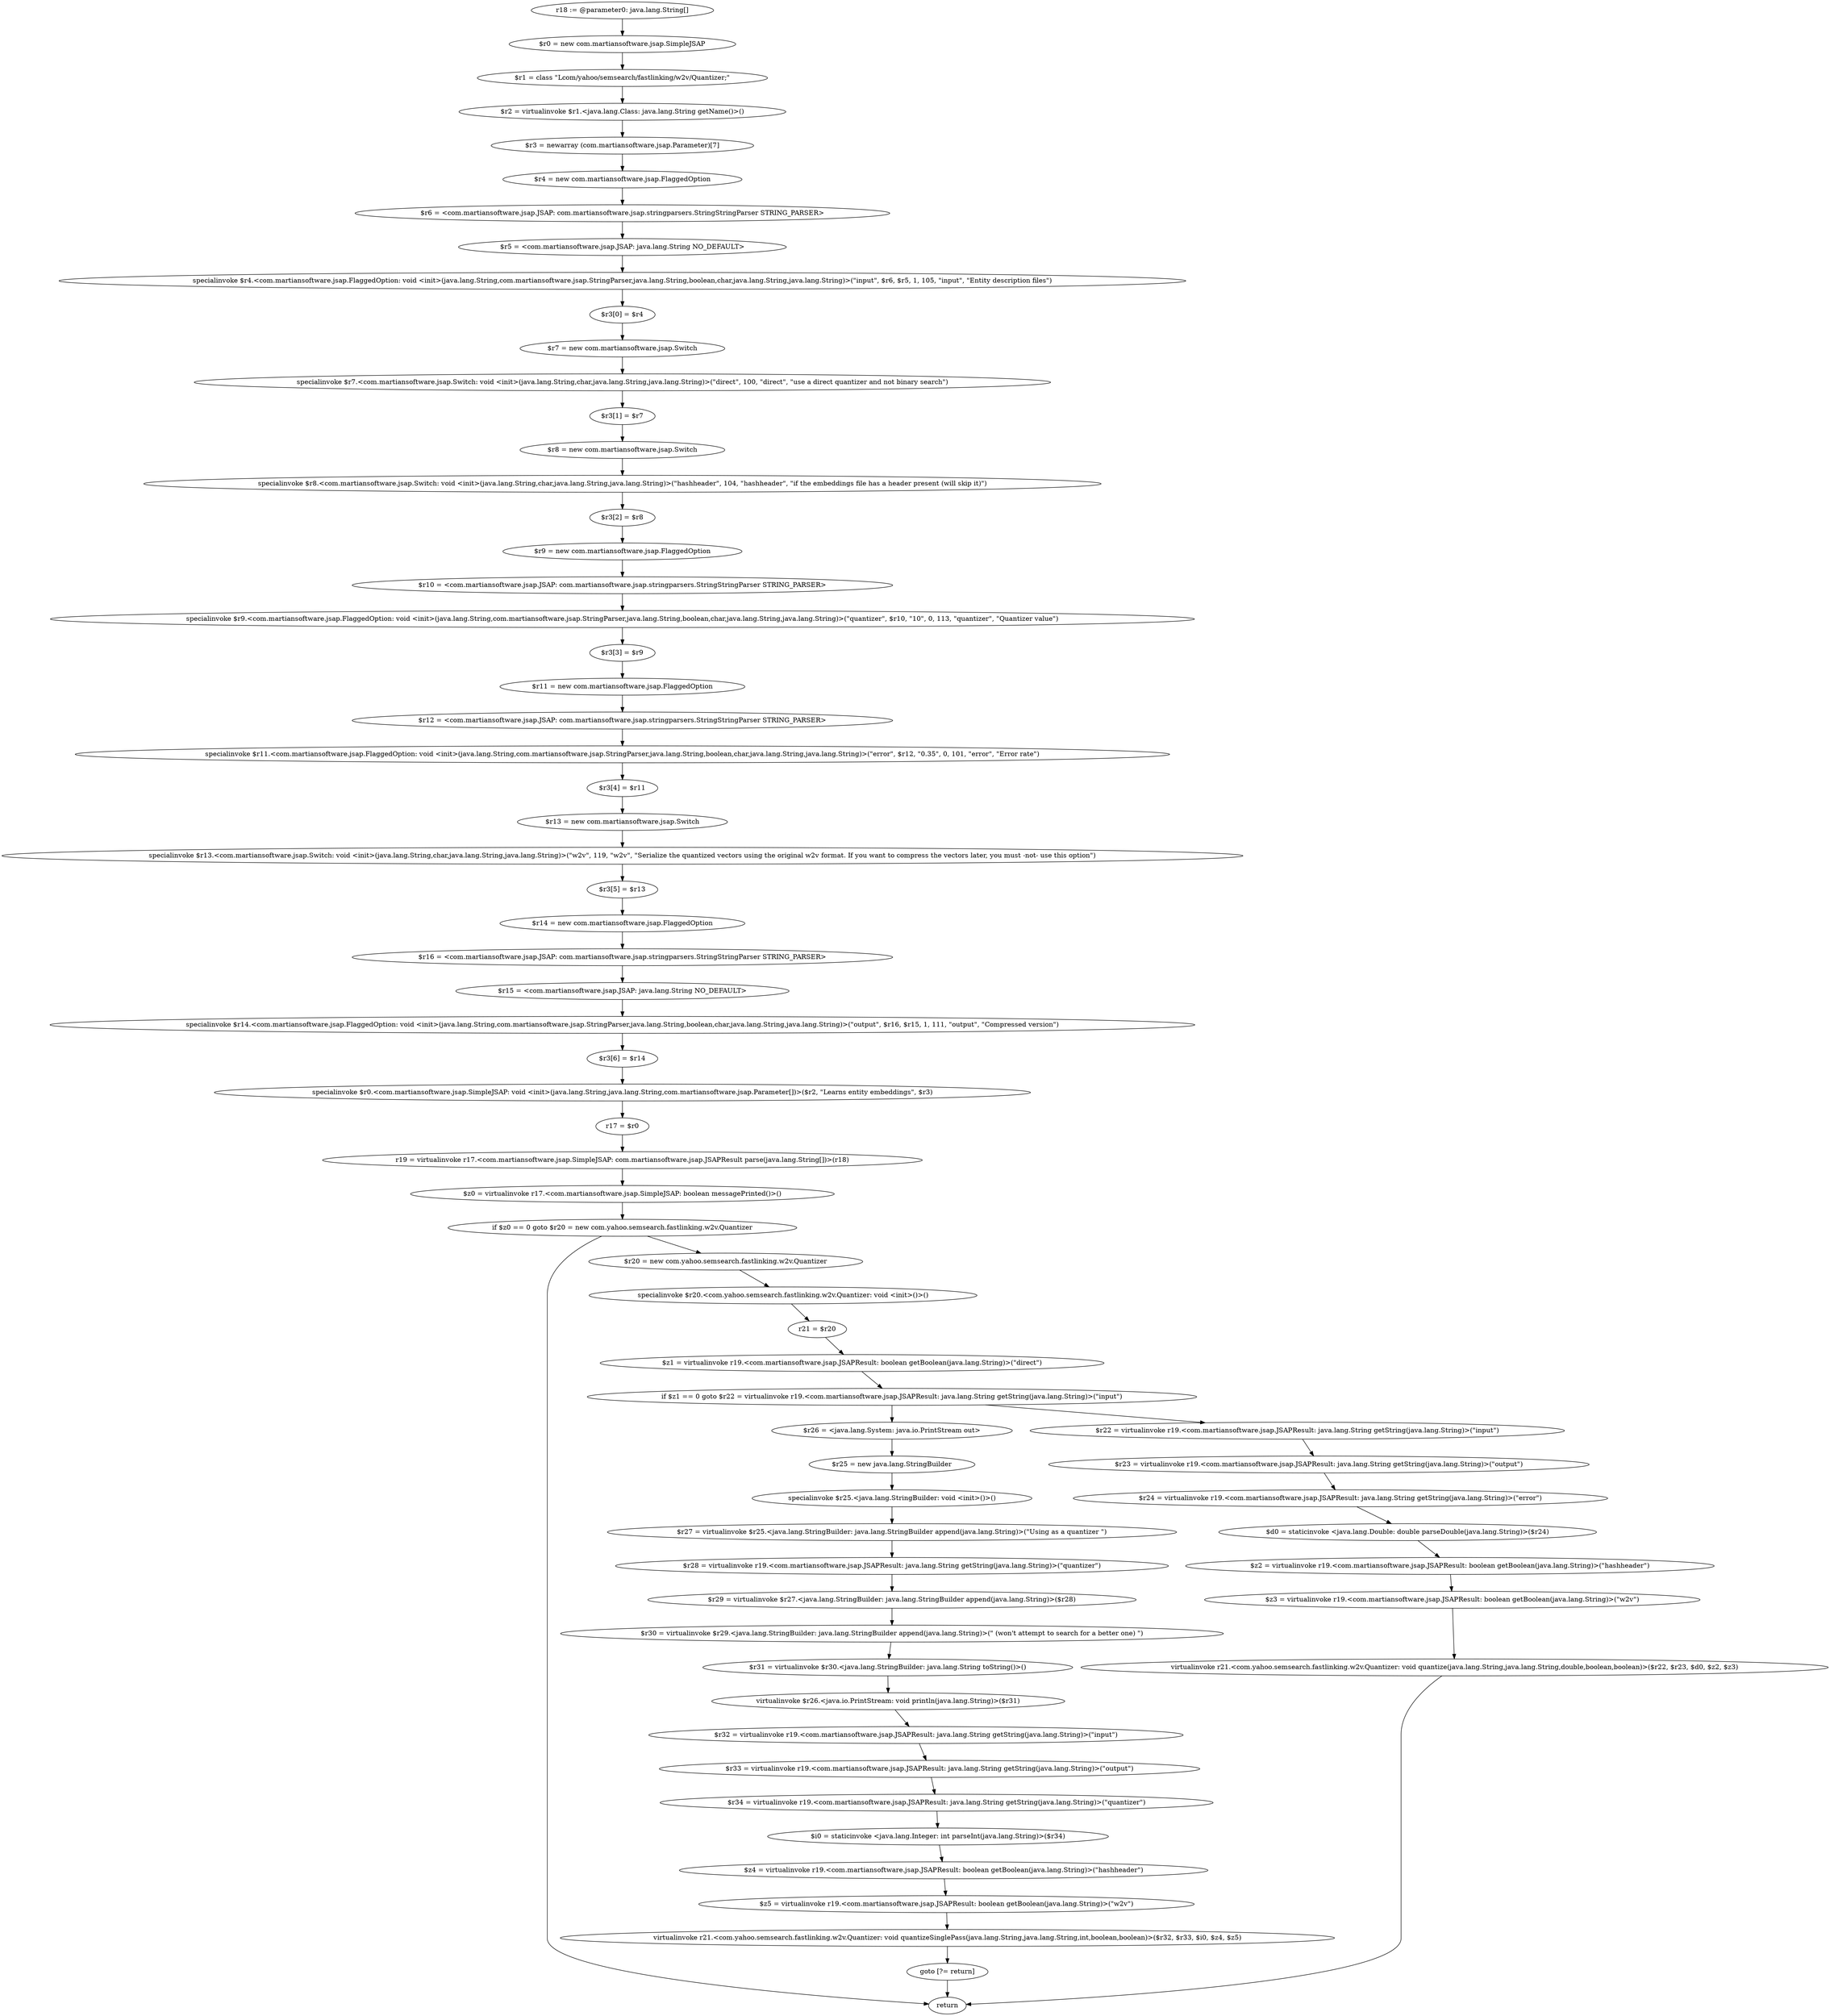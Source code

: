 digraph "unitGraph" {
    "r18 := @parameter0: java.lang.String[]"
    "$r0 = new com.martiansoftware.jsap.SimpleJSAP"
    "$r1 = class \"Lcom/yahoo/semsearch/fastlinking/w2v/Quantizer;\""
    "$r2 = virtualinvoke $r1.<java.lang.Class: java.lang.String getName()>()"
    "$r3 = newarray (com.martiansoftware.jsap.Parameter)[7]"
    "$r4 = new com.martiansoftware.jsap.FlaggedOption"
    "$r6 = <com.martiansoftware.jsap.JSAP: com.martiansoftware.jsap.stringparsers.StringStringParser STRING_PARSER>"
    "$r5 = <com.martiansoftware.jsap.JSAP: java.lang.String NO_DEFAULT>"
    "specialinvoke $r4.<com.martiansoftware.jsap.FlaggedOption: void <init>(java.lang.String,com.martiansoftware.jsap.StringParser,java.lang.String,boolean,char,java.lang.String,java.lang.String)>(\"input\", $r6, $r5, 1, 105, \"input\", \"Entity description files\")"
    "$r3[0] = $r4"
    "$r7 = new com.martiansoftware.jsap.Switch"
    "specialinvoke $r7.<com.martiansoftware.jsap.Switch: void <init>(java.lang.String,char,java.lang.String,java.lang.String)>(\"direct\", 100, \"direct\", \"use a direct quantizer and not binary search\")"
    "$r3[1] = $r7"
    "$r8 = new com.martiansoftware.jsap.Switch"
    "specialinvoke $r8.<com.martiansoftware.jsap.Switch: void <init>(java.lang.String,char,java.lang.String,java.lang.String)>(\"hashheader\", 104, \"hashheader\", \"if the embeddings file has a header present (will skip it)\")"
    "$r3[2] = $r8"
    "$r9 = new com.martiansoftware.jsap.FlaggedOption"
    "$r10 = <com.martiansoftware.jsap.JSAP: com.martiansoftware.jsap.stringparsers.StringStringParser STRING_PARSER>"
    "specialinvoke $r9.<com.martiansoftware.jsap.FlaggedOption: void <init>(java.lang.String,com.martiansoftware.jsap.StringParser,java.lang.String,boolean,char,java.lang.String,java.lang.String)>(\"quantizer\", $r10, \"10\", 0, 113, \"quantizer\", \"Quantizer value\")"
    "$r3[3] = $r9"
    "$r11 = new com.martiansoftware.jsap.FlaggedOption"
    "$r12 = <com.martiansoftware.jsap.JSAP: com.martiansoftware.jsap.stringparsers.StringStringParser STRING_PARSER>"
    "specialinvoke $r11.<com.martiansoftware.jsap.FlaggedOption: void <init>(java.lang.String,com.martiansoftware.jsap.StringParser,java.lang.String,boolean,char,java.lang.String,java.lang.String)>(\"error\", $r12, \"0.35\", 0, 101, \"error\", \"Error rate\")"
    "$r3[4] = $r11"
    "$r13 = new com.martiansoftware.jsap.Switch"
    "specialinvoke $r13.<com.martiansoftware.jsap.Switch: void <init>(java.lang.String,char,java.lang.String,java.lang.String)>(\"w2v\", 119, \"w2v\", \"Serialize the quantized vectors using the original w2v format. If you want to compress the vectors later, you must -not- use this option\")"
    "$r3[5] = $r13"
    "$r14 = new com.martiansoftware.jsap.FlaggedOption"
    "$r16 = <com.martiansoftware.jsap.JSAP: com.martiansoftware.jsap.stringparsers.StringStringParser STRING_PARSER>"
    "$r15 = <com.martiansoftware.jsap.JSAP: java.lang.String NO_DEFAULT>"
    "specialinvoke $r14.<com.martiansoftware.jsap.FlaggedOption: void <init>(java.lang.String,com.martiansoftware.jsap.StringParser,java.lang.String,boolean,char,java.lang.String,java.lang.String)>(\"output\", $r16, $r15, 1, 111, \"output\", \"Compressed version\")"
    "$r3[6] = $r14"
    "specialinvoke $r0.<com.martiansoftware.jsap.SimpleJSAP: void <init>(java.lang.String,java.lang.String,com.martiansoftware.jsap.Parameter[])>($r2, \"Learns entity embeddings\", $r3)"
    "r17 = $r0"
    "r19 = virtualinvoke r17.<com.martiansoftware.jsap.SimpleJSAP: com.martiansoftware.jsap.JSAPResult parse(java.lang.String[])>(r18)"
    "$z0 = virtualinvoke r17.<com.martiansoftware.jsap.SimpleJSAP: boolean messagePrinted()>()"
    "if $z0 == 0 goto $r20 = new com.yahoo.semsearch.fastlinking.w2v.Quantizer"
    "return"
    "$r20 = new com.yahoo.semsearch.fastlinking.w2v.Quantizer"
    "specialinvoke $r20.<com.yahoo.semsearch.fastlinking.w2v.Quantizer: void <init>()>()"
    "r21 = $r20"
    "$z1 = virtualinvoke r19.<com.martiansoftware.jsap.JSAPResult: boolean getBoolean(java.lang.String)>(\"direct\")"
    "if $z1 == 0 goto $r22 = virtualinvoke r19.<com.martiansoftware.jsap.JSAPResult: java.lang.String getString(java.lang.String)>(\"input\")"
    "$r26 = <java.lang.System: java.io.PrintStream out>"
    "$r25 = new java.lang.StringBuilder"
    "specialinvoke $r25.<java.lang.StringBuilder: void <init>()>()"
    "$r27 = virtualinvoke $r25.<java.lang.StringBuilder: java.lang.StringBuilder append(java.lang.String)>(\"Using as a quantizer \")"
    "$r28 = virtualinvoke r19.<com.martiansoftware.jsap.JSAPResult: java.lang.String getString(java.lang.String)>(\"quantizer\")"
    "$r29 = virtualinvoke $r27.<java.lang.StringBuilder: java.lang.StringBuilder append(java.lang.String)>($r28)"
    "$r30 = virtualinvoke $r29.<java.lang.StringBuilder: java.lang.StringBuilder append(java.lang.String)>(\" (won\'t attempt to search for a better one) \")"
    "$r31 = virtualinvoke $r30.<java.lang.StringBuilder: java.lang.String toString()>()"
    "virtualinvoke $r26.<java.io.PrintStream: void println(java.lang.String)>($r31)"
    "$r32 = virtualinvoke r19.<com.martiansoftware.jsap.JSAPResult: java.lang.String getString(java.lang.String)>(\"input\")"
    "$r33 = virtualinvoke r19.<com.martiansoftware.jsap.JSAPResult: java.lang.String getString(java.lang.String)>(\"output\")"
    "$r34 = virtualinvoke r19.<com.martiansoftware.jsap.JSAPResult: java.lang.String getString(java.lang.String)>(\"quantizer\")"
    "$i0 = staticinvoke <java.lang.Integer: int parseInt(java.lang.String)>($r34)"
    "$z4 = virtualinvoke r19.<com.martiansoftware.jsap.JSAPResult: boolean getBoolean(java.lang.String)>(\"hashheader\")"
    "$z5 = virtualinvoke r19.<com.martiansoftware.jsap.JSAPResult: boolean getBoolean(java.lang.String)>(\"w2v\")"
    "virtualinvoke r21.<com.yahoo.semsearch.fastlinking.w2v.Quantizer: void quantizeSinglePass(java.lang.String,java.lang.String,int,boolean,boolean)>($r32, $r33, $i0, $z4, $z5)"
    "goto [?= return]"
    "$r22 = virtualinvoke r19.<com.martiansoftware.jsap.JSAPResult: java.lang.String getString(java.lang.String)>(\"input\")"
    "$r23 = virtualinvoke r19.<com.martiansoftware.jsap.JSAPResult: java.lang.String getString(java.lang.String)>(\"output\")"
    "$r24 = virtualinvoke r19.<com.martiansoftware.jsap.JSAPResult: java.lang.String getString(java.lang.String)>(\"error\")"
    "$d0 = staticinvoke <java.lang.Double: double parseDouble(java.lang.String)>($r24)"
    "$z2 = virtualinvoke r19.<com.martiansoftware.jsap.JSAPResult: boolean getBoolean(java.lang.String)>(\"hashheader\")"
    "$z3 = virtualinvoke r19.<com.martiansoftware.jsap.JSAPResult: boolean getBoolean(java.lang.String)>(\"w2v\")"
    "virtualinvoke r21.<com.yahoo.semsearch.fastlinking.w2v.Quantizer: void quantize(java.lang.String,java.lang.String,double,boolean,boolean)>($r22, $r23, $d0, $z2, $z3)"
    "r18 := @parameter0: java.lang.String[]"->"$r0 = new com.martiansoftware.jsap.SimpleJSAP";
    "$r0 = new com.martiansoftware.jsap.SimpleJSAP"->"$r1 = class \"Lcom/yahoo/semsearch/fastlinking/w2v/Quantizer;\"";
    "$r1 = class \"Lcom/yahoo/semsearch/fastlinking/w2v/Quantizer;\""->"$r2 = virtualinvoke $r1.<java.lang.Class: java.lang.String getName()>()";
    "$r2 = virtualinvoke $r1.<java.lang.Class: java.lang.String getName()>()"->"$r3 = newarray (com.martiansoftware.jsap.Parameter)[7]";
    "$r3 = newarray (com.martiansoftware.jsap.Parameter)[7]"->"$r4 = new com.martiansoftware.jsap.FlaggedOption";
    "$r4 = new com.martiansoftware.jsap.FlaggedOption"->"$r6 = <com.martiansoftware.jsap.JSAP: com.martiansoftware.jsap.stringparsers.StringStringParser STRING_PARSER>";
    "$r6 = <com.martiansoftware.jsap.JSAP: com.martiansoftware.jsap.stringparsers.StringStringParser STRING_PARSER>"->"$r5 = <com.martiansoftware.jsap.JSAP: java.lang.String NO_DEFAULT>";
    "$r5 = <com.martiansoftware.jsap.JSAP: java.lang.String NO_DEFAULT>"->"specialinvoke $r4.<com.martiansoftware.jsap.FlaggedOption: void <init>(java.lang.String,com.martiansoftware.jsap.StringParser,java.lang.String,boolean,char,java.lang.String,java.lang.String)>(\"input\", $r6, $r5, 1, 105, \"input\", \"Entity description files\")";
    "specialinvoke $r4.<com.martiansoftware.jsap.FlaggedOption: void <init>(java.lang.String,com.martiansoftware.jsap.StringParser,java.lang.String,boolean,char,java.lang.String,java.lang.String)>(\"input\", $r6, $r5, 1, 105, \"input\", \"Entity description files\")"->"$r3[0] = $r4";
    "$r3[0] = $r4"->"$r7 = new com.martiansoftware.jsap.Switch";
    "$r7 = new com.martiansoftware.jsap.Switch"->"specialinvoke $r7.<com.martiansoftware.jsap.Switch: void <init>(java.lang.String,char,java.lang.String,java.lang.String)>(\"direct\", 100, \"direct\", \"use a direct quantizer and not binary search\")";
    "specialinvoke $r7.<com.martiansoftware.jsap.Switch: void <init>(java.lang.String,char,java.lang.String,java.lang.String)>(\"direct\", 100, \"direct\", \"use a direct quantizer and not binary search\")"->"$r3[1] = $r7";
    "$r3[1] = $r7"->"$r8 = new com.martiansoftware.jsap.Switch";
    "$r8 = new com.martiansoftware.jsap.Switch"->"specialinvoke $r8.<com.martiansoftware.jsap.Switch: void <init>(java.lang.String,char,java.lang.String,java.lang.String)>(\"hashheader\", 104, \"hashheader\", \"if the embeddings file has a header present (will skip it)\")";
    "specialinvoke $r8.<com.martiansoftware.jsap.Switch: void <init>(java.lang.String,char,java.lang.String,java.lang.String)>(\"hashheader\", 104, \"hashheader\", \"if the embeddings file has a header present (will skip it)\")"->"$r3[2] = $r8";
    "$r3[2] = $r8"->"$r9 = new com.martiansoftware.jsap.FlaggedOption";
    "$r9 = new com.martiansoftware.jsap.FlaggedOption"->"$r10 = <com.martiansoftware.jsap.JSAP: com.martiansoftware.jsap.stringparsers.StringStringParser STRING_PARSER>";
    "$r10 = <com.martiansoftware.jsap.JSAP: com.martiansoftware.jsap.stringparsers.StringStringParser STRING_PARSER>"->"specialinvoke $r9.<com.martiansoftware.jsap.FlaggedOption: void <init>(java.lang.String,com.martiansoftware.jsap.StringParser,java.lang.String,boolean,char,java.lang.String,java.lang.String)>(\"quantizer\", $r10, \"10\", 0, 113, \"quantizer\", \"Quantizer value\")";
    "specialinvoke $r9.<com.martiansoftware.jsap.FlaggedOption: void <init>(java.lang.String,com.martiansoftware.jsap.StringParser,java.lang.String,boolean,char,java.lang.String,java.lang.String)>(\"quantizer\", $r10, \"10\", 0, 113, \"quantizer\", \"Quantizer value\")"->"$r3[3] = $r9";
    "$r3[3] = $r9"->"$r11 = new com.martiansoftware.jsap.FlaggedOption";
    "$r11 = new com.martiansoftware.jsap.FlaggedOption"->"$r12 = <com.martiansoftware.jsap.JSAP: com.martiansoftware.jsap.stringparsers.StringStringParser STRING_PARSER>";
    "$r12 = <com.martiansoftware.jsap.JSAP: com.martiansoftware.jsap.stringparsers.StringStringParser STRING_PARSER>"->"specialinvoke $r11.<com.martiansoftware.jsap.FlaggedOption: void <init>(java.lang.String,com.martiansoftware.jsap.StringParser,java.lang.String,boolean,char,java.lang.String,java.lang.String)>(\"error\", $r12, \"0.35\", 0, 101, \"error\", \"Error rate\")";
    "specialinvoke $r11.<com.martiansoftware.jsap.FlaggedOption: void <init>(java.lang.String,com.martiansoftware.jsap.StringParser,java.lang.String,boolean,char,java.lang.String,java.lang.String)>(\"error\", $r12, \"0.35\", 0, 101, \"error\", \"Error rate\")"->"$r3[4] = $r11";
    "$r3[4] = $r11"->"$r13 = new com.martiansoftware.jsap.Switch";
    "$r13 = new com.martiansoftware.jsap.Switch"->"specialinvoke $r13.<com.martiansoftware.jsap.Switch: void <init>(java.lang.String,char,java.lang.String,java.lang.String)>(\"w2v\", 119, \"w2v\", \"Serialize the quantized vectors using the original w2v format. If you want to compress the vectors later, you must -not- use this option\")";
    "specialinvoke $r13.<com.martiansoftware.jsap.Switch: void <init>(java.lang.String,char,java.lang.String,java.lang.String)>(\"w2v\", 119, \"w2v\", \"Serialize the quantized vectors using the original w2v format. If you want to compress the vectors later, you must -not- use this option\")"->"$r3[5] = $r13";
    "$r3[5] = $r13"->"$r14 = new com.martiansoftware.jsap.FlaggedOption";
    "$r14 = new com.martiansoftware.jsap.FlaggedOption"->"$r16 = <com.martiansoftware.jsap.JSAP: com.martiansoftware.jsap.stringparsers.StringStringParser STRING_PARSER>";
    "$r16 = <com.martiansoftware.jsap.JSAP: com.martiansoftware.jsap.stringparsers.StringStringParser STRING_PARSER>"->"$r15 = <com.martiansoftware.jsap.JSAP: java.lang.String NO_DEFAULT>";
    "$r15 = <com.martiansoftware.jsap.JSAP: java.lang.String NO_DEFAULT>"->"specialinvoke $r14.<com.martiansoftware.jsap.FlaggedOption: void <init>(java.lang.String,com.martiansoftware.jsap.StringParser,java.lang.String,boolean,char,java.lang.String,java.lang.String)>(\"output\", $r16, $r15, 1, 111, \"output\", \"Compressed version\")";
    "specialinvoke $r14.<com.martiansoftware.jsap.FlaggedOption: void <init>(java.lang.String,com.martiansoftware.jsap.StringParser,java.lang.String,boolean,char,java.lang.String,java.lang.String)>(\"output\", $r16, $r15, 1, 111, \"output\", \"Compressed version\")"->"$r3[6] = $r14";
    "$r3[6] = $r14"->"specialinvoke $r0.<com.martiansoftware.jsap.SimpleJSAP: void <init>(java.lang.String,java.lang.String,com.martiansoftware.jsap.Parameter[])>($r2, \"Learns entity embeddings\", $r3)";
    "specialinvoke $r0.<com.martiansoftware.jsap.SimpleJSAP: void <init>(java.lang.String,java.lang.String,com.martiansoftware.jsap.Parameter[])>($r2, \"Learns entity embeddings\", $r3)"->"r17 = $r0";
    "r17 = $r0"->"r19 = virtualinvoke r17.<com.martiansoftware.jsap.SimpleJSAP: com.martiansoftware.jsap.JSAPResult parse(java.lang.String[])>(r18)";
    "r19 = virtualinvoke r17.<com.martiansoftware.jsap.SimpleJSAP: com.martiansoftware.jsap.JSAPResult parse(java.lang.String[])>(r18)"->"$z0 = virtualinvoke r17.<com.martiansoftware.jsap.SimpleJSAP: boolean messagePrinted()>()";
    "$z0 = virtualinvoke r17.<com.martiansoftware.jsap.SimpleJSAP: boolean messagePrinted()>()"->"if $z0 == 0 goto $r20 = new com.yahoo.semsearch.fastlinking.w2v.Quantizer";
    "if $z0 == 0 goto $r20 = new com.yahoo.semsearch.fastlinking.w2v.Quantizer"->"return";
    "if $z0 == 0 goto $r20 = new com.yahoo.semsearch.fastlinking.w2v.Quantizer"->"$r20 = new com.yahoo.semsearch.fastlinking.w2v.Quantizer";
    "$r20 = new com.yahoo.semsearch.fastlinking.w2v.Quantizer"->"specialinvoke $r20.<com.yahoo.semsearch.fastlinking.w2v.Quantizer: void <init>()>()";
    "specialinvoke $r20.<com.yahoo.semsearch.fastlinking.w2v.Quantizer: void <init>()>()"->"r21 = $r20";
    "r21 = $r20"->"$z1 = virtualinvoke r19.<com.martiansoftware.jsap.JSAPResult: boolean getBoolean(java.lang.String)>(\"direct\")";
    "$z1 = virtualinvoke r19.<com.martiansoftware.jsap.JSAPResult: boolean getBoolean(java.lang.String)>(\"direct\")"->"if $z1 == 0 goto $r22 = virtualinvoke r19.<com.martiansoftware.jsap.JSAPResult: java.lang.String getString(java.lang.String)>(\"input\")";
    "if $z1 == 0 goto $r22 = virtualinvoke r19.<com.martiansoftware.jsap.JSAPResult: java.lang.String getString(java.lang.String)>(\"input\")"->"$r26 = <java.lang.System: java.io.PrintStream out>";
    "if $z1 == 0 goto $r22 = virtualinvoke r19.<com.martiansoftware.jsap.JSAPResult: java.lang.String getString(java.lang.String)>(\"input\")"->"$r22 = virtualinvoke r19.<com.martiansoftware.jsap.JSAPResult: java.lang.String getString(java.lang.String)>(\"input\")";
    "$r26 = <java.lang.System: java.io.PrintStream out>"->"$r25 = new java.lang.StringBuilder";
    "$r25 = new java.lang.StringBuilder"->"specialinvoke $r25.<java.lang.StringBuilder: void <init>()>()";
    "specialinvoke $r25.<java.lang.StringBuilder: void <init>()>()"->"$r27 = virtualinvoke $r25.<java.lang.StringBuilder: java.lang.StringBuilder append(java.lang.String)>(\"Using as a quantizer \")";
    "$r27 = virtualinvoke $r25.<java.lang.StringBuilder: java.lang.StringBuilder append(java.lang.String)>(\"Using as a quantizer \")"->"$r28 = virtualinvoke r19.<com.martiansoftware.jsap.JSAPResult: java.lang.String getString(java.lang.String)>(\"quantizer\")";
    "$r28 = virtualinvoke r19.<com.martiansoftware.jsap.JSAPResult: java.lang.String getString(java.lang.String)>(\"quantizer\")"->"$r29 = virtualinvoke $r27.<java.lang.StringBuilder: java.lang.StringBuilder append(java.lang.String)>($r28)";
    "$r29 = virtualinvoke $r27.<java.lang.StringBuilder: java.lang.StringBuilder append(java.lang.String)>($r28)"->"$r30 = virtualinvoke $r29.<java.lang.StringBuilder: java.lang.StringBuilder append(java.lang.String)>(\" (won\'t attempt to search for a better one) \")";
    "$r30 = virtualinvoke $r29.<java.lang.StringBuilder: java.lang.StringBuilder append(java.lang.String)>(\" (won\'t attempt to search for a better one) \")"->"$r31 = virtualinvoke $r30.<java.lang.StringBuilder: java.lang.String toString()>()";
    "$r31 = virtualinvoke $r30.<java.lang.StringBuilder: java.lang.String toString()>()"->"virtualinvoke $r26.<java.io.PrintStream: void println(java.lang.String)>($r31)";
    "virtualinvoke $r26.<java.io.PrintStream: void println(java.lang.String)>($r31)"->"$r32 = virtualinvoke r19.<com.martiansoftware.jsap.JSAPResult: java.lang.String getString(java.lang.String)>(\"input\")";
    "$r32 = virtualinvoke r19.<com.martiansoftware.jsap.JSAPResult: java.lang.String getString(java.lang.String)>(\"input\")"->"$r33 = virtualinvoke r19.<com.martiansoftware.jsap.JSAPResult: java.lang.String getString(java.lang.String)>(\"output\")";
    "$r33 = virtualinvoke r19.<com.martiansoftware.jsap.JSAPResult: java.lang.String getString(java.lang.String)>(\"output\")"->"$r34 = virtualinvoke r19.<com.martiansoftware.jsap.JSAPResult: java.lang.String getString(java.lang.String)>(\"quantizer\")";
    "$r34 = virtualinvoke r19.<com.martiansoftware.jsap.JSAPResult: java.lang.String getString(java.lang.String)>(\"quantizer\")"->"$i0 = staticinvoke <java.lang.Integer: int parseInt(java.lang.String)>($r34)";
    "$i0 = staticinvoke <java.lang.Integer: int parseInt(java.lang.String)>($r34)"->"$z4 = virtualinvoke r19.<com.martiansoftware.jsap.JSAPResult: boolean getBoolean(java.lang.String)>(\"hashheader\")";
    "$z4 = virtualinvoke r19.<com.martiansoftware.jsap.JSAPResult: boolean getBoolean(java.lang.String)>(\"hashheader\")"->"$z5 = virtualinvoke r19.<com.martiansoftware.jsap.JSAPResult: boolean getBoolean(java.lang.String)>(\"w2v\")";
    "$z5 = virtualinvoke r19.<com.martiansoftware.jsap.JSAPResult: boolean getBoolean(java.lang.String)>(\"w2v\")"->"virtualinvoke r21.<com.yahoo.semsearch.fastlinking.w2v.Quantizer: void quantizeSinglePass(java.lang.String,java.lang.String,int,boolean,boolean)>($r32, $r33, $i0, $z4, $z5)";
    "virtualinvoke r21.<com.yahoo.semsearch.fastlinking.w2v.Quantizer: void quantizeSinglePass(java.lang.String,java.lang.String,int,boolean,boolean)>($r32, $r33, $i0, $z4, $z5)"->"goto [?= return]";
    "goto [?= return]"->"return";
    "$r22 = virtualinvoke r19.<com.martiansoftware.jsap.JSAPResult: java.lang.String getString(java.lang.String)>(\"input\")"->"$r23 = virtualinvoke r19.<com.martiansoftware.jsap.JSAPResult: java.lang.String getString(java.lang.String)>(\"output\")";
    "$r23 = virtualinvoke r19.<com.martiansoftware.jsap.JSAPResult: java.lang.String getString(java.lang.String)>(\"output\")"->"$r24 = virtualinvoke r19.<com.martiansoftware.jsap.JSAPResult: java.lang.String getString(java.lang.String)>(\"error\")";
    "$r24 = virtualinvoke r19.<com.martiansoftware.jsap.JSAPResult: java.lang.String getString(java.lang.String)>(\"error\")"->"$d0 = staticinvoke <java.lang.Double: double parseDouble(java.lang.String)>($r24)";
    "$d0 = staticinvoke <java.lang.Double: double parseDouble(java.lang.String)>($r24)"->"$z2 = virtualinvoke r19.<com.martiansoftware.jsap.JSAPResult: boolean getBoolean(java.lang.String)>(\"hashheader\")";
    "$z2 = virtualinvoke r19.<com.martiansoftware.jsap.JSAPResult: boolean getBoolean(java.lang.String)>(\"hashheader\")"->"$z3 = virtualinvoke r19.<com.martiansoftware.jsap.JSAPResult: boolean getBoolean(java.lang.String)>(\"w2v\")";
    "$z3 = virtualinvoke r19.<com.martiansoftware.jsap.JSAPResult: boolean getBoolean(java.lang.String)>(\"w2v\")"->"virtualinvoke r21.<com.yahoo.semsearch.fastlinking.w2v.Quantizer: void quantize(java.lang.String,java.lang.String,double,boolean,boolean)>($r22, $r23, $d0, $z2, $z3)";
    "virtualinvoke r21.<com.yahoo.semsearch.fastlinking.w2v.Quantizer: void quantize(java.lang.String,java.lang.String,double,boolean,boolean)>($r22, $r23, $d0, $z2, $z3)"->"return";
}
